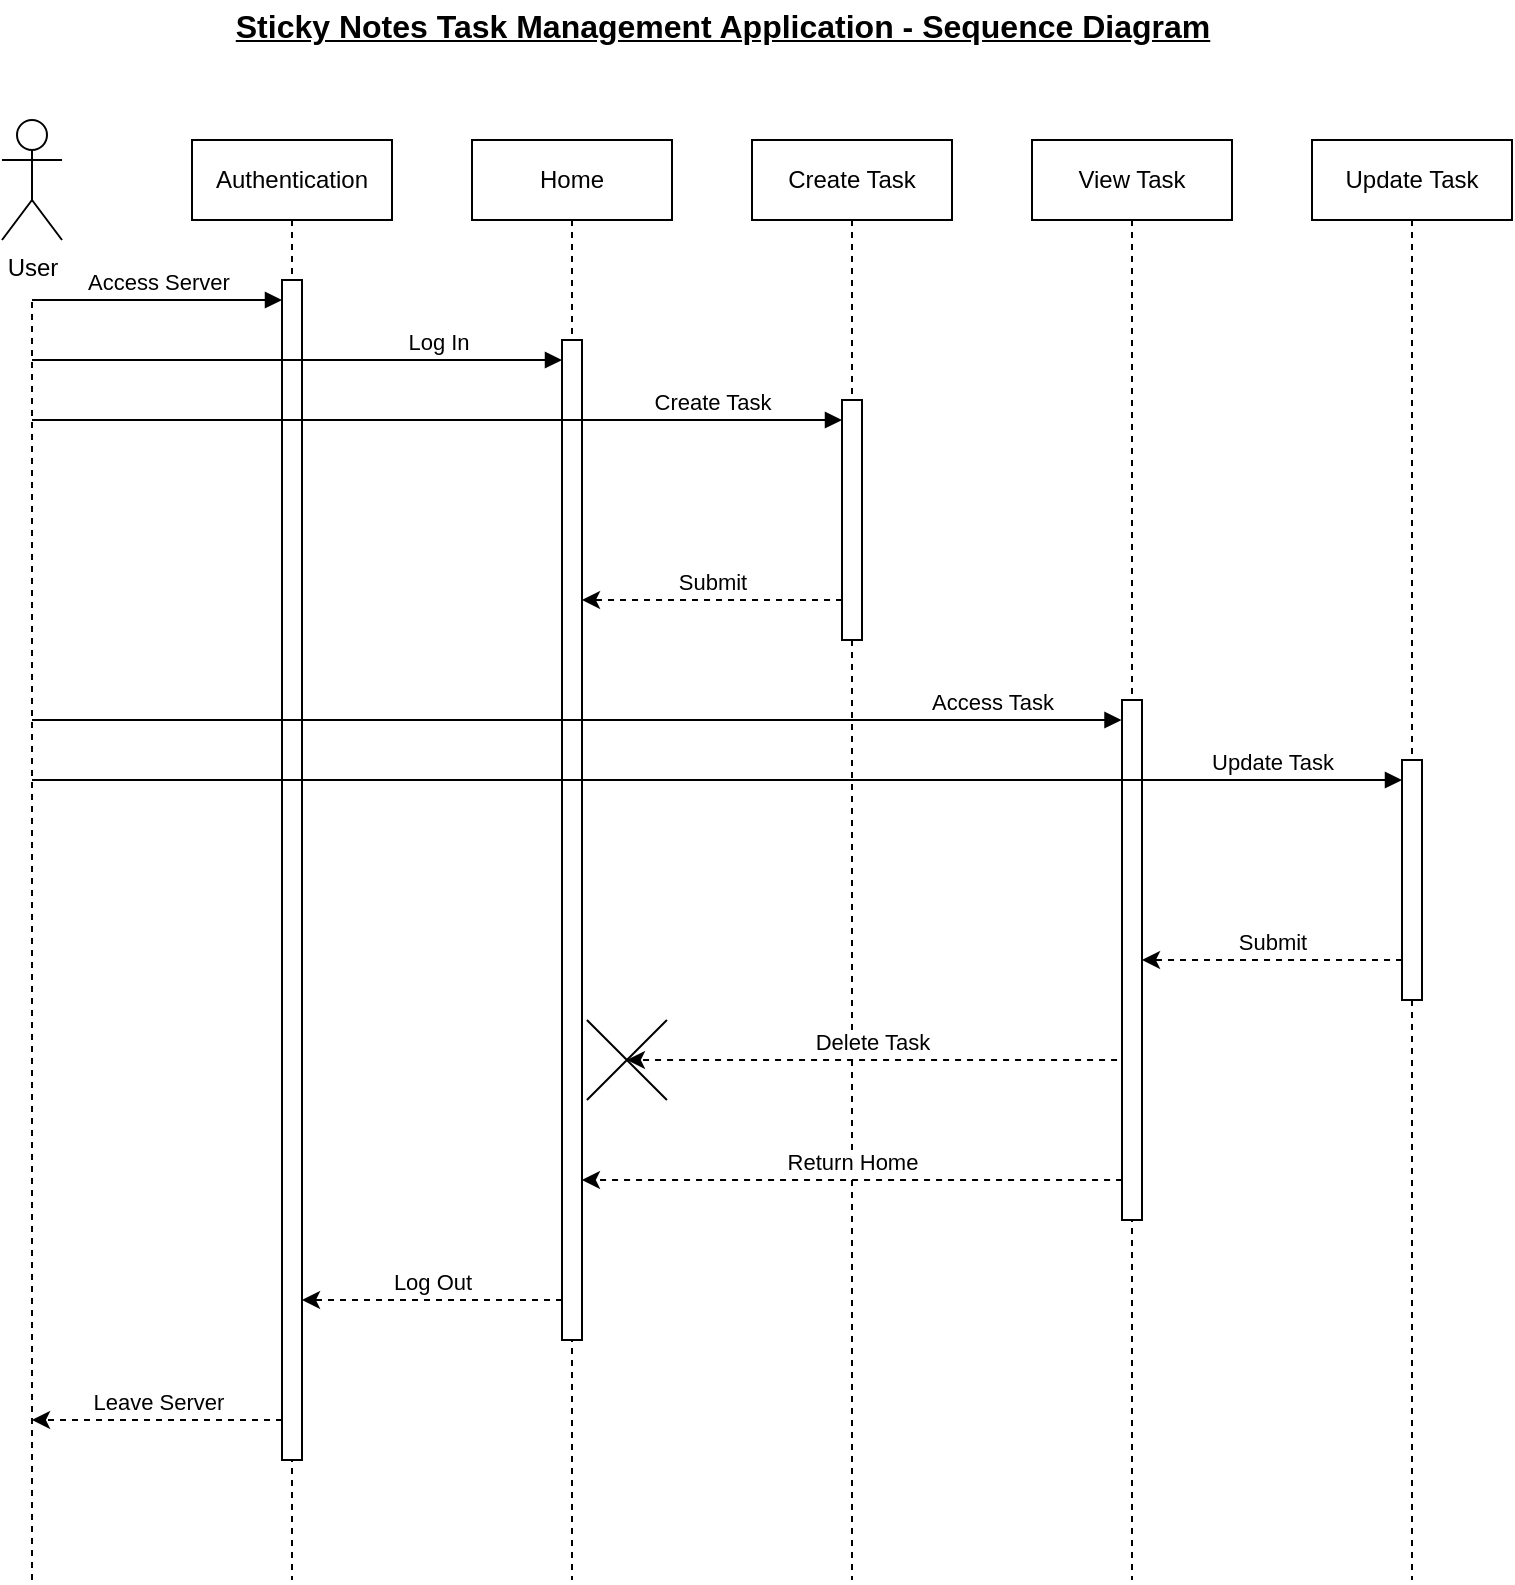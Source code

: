 <mxfile version="24.5.4" type="device">
  <diagram name="Page-1" id="2YBvvXClWsGukQMizWep">
    <mxGraphModel dx="1137" dy="586" grid="1" gridSize="10" guides="1" tooltips="1" connect="1" arrows="1" fold="1" page="1" pageScale="1" pageWidth="850" pageHeight="1100" math="0" shadow="0">
      <root>
        <mxCell id="0" />
        <mxCell id="1" parent="0" />
        <mxCell id="2o6Xxl8_c5UQjFXMhfke-1" value="Create Task" style="shape=umlLifeline;perimeter=lifelinePerimeter;whiteSpace=wrap;html=1;container=0;dropTarget=0;collapsible=0;recursiveResize=0;outlineConnect=0;portConstraint=eastwest;newEdgeStyle={&quot;edgeStyle&quot;:&quot;elbowEdgeStyle&quot;,&quot;elbow&quot;:&quot;vertical&quot;,&quot;curved&quot;:0,&quot;rounded&quot;:0};" parent="1" vertex="1">
          <mxGeometry x="440" y="120" width="100" height="720" as="geometry" />
        </mxCell>
        <mxCell id="aM9ryv3xv72pqoxQDRHE-1" value="Authentication" style="shape=umlLifeline;perimeter=lifelinePerimeter;whiteSpace=wrap;html=1;container=0;dropTarget=0;collapsible=0;recursiveResize=0;outlineConnect=0;portConstraint=eastwest;newEdgeStyle={&quot;edgeStyle&quot;:&quot;elbowEdgeStyle&quot;,&quot;elbow&quot;:&quot;vertical&quot;,&quot;curved&quot;:0,&quot;rounded&quot;:0};" parent="1" vertex="1">
          <mxGeometry x="160" y="120" width="100" height="720" as="geometry" />
        </mxCell>
        <mxCell id="aM9ryv3xv72pqoxQDRHE-2" value="" style="html=1;points=[];perimeter=orthogonalPerimeter;outlineConnect=0;targetShapes=umlLifeline;portConstraint=eastwest;newEdgeStyle={&quot;edgeStyle&quot;:&quot;elbowEdgeStyle&quot;,&quot;elbow&quot;:&quot;vertical&quot;,&quot;curved&quot;:0,&quot;rounded&quot;:0};" parent="aM9ryv3xv72pqoxQDRHE-1" vertex="1">
          <mxGeometry x="45" y="70" width="10" height="590" as="geometry" />
        </mxCell>
        <mxCell id="aM9ryv3xv72pqoxQDRHE-5" value="Home" style="shape=umlLifeline;perimeter=lifelinePerimeter;whiteSpace=wrap;html=1;container=0;dropTarget=0;collapsible=0;recursiveResize=0;outlineConnect=0;portConstraint=eastwest;newEdgeStyle={&quot;edgeStyle&quot;:&quot;elbowEdgeStyle&quot;,&quot;elbow&quot;:&quot;vertical&quot;,&quot;curved&quot;:0,&quot;rounded&quot;:0};" parent="1" vertex="1">
          <mxGeometry x="300" y="120" width="100" height="720" as="geometry" />
        </mxCell>
        <mxCell id="aM9ryv3xv72pqoxQDRHE-6" value="" style="html=1;points=[];perimeter=orthogonalPerimeter;outlineConnect=0;targetShapes=umlLifeline;portConstraint=eastwest;newEdgeStyle={&quot;edgeStyle&quot;:&quot;elbowEdgeStyle&quot;,&quot;elbow&quot;:&quot;vertical&quot;,&quot;curved&quot;:0,&quot;rounded&quot;:0};" parent="aM9ryv3xv72pqoxQDRHE-5" vertex="1">
          <mxGeometry x="45" y="100" width="10" height="500" as="geometry" />
        </mxCell>
        <mxCell id="2o6Xxl8_c5UQjFXMhfke-2" value="" style="html=1;points=[];perimeter=orthogonalPerimeter;outlineConnect=0;targetShapes=umlLifeline;portConstraint=eastwest;newEdgeStyle={&quot;edgeStyle&quot;:&quot;elbowEdgeStyle&quot;,&quot;elbow&quot;:&quot;vertical&quot;,&quot;curved&quot;:0,&quot;rounded&quot;:0};" parent="aM9ryv3xv72pqoxQDRHE-5" vertex="1">
          <mxGeometry x="185" y="130" width="10" height="120" as="geometry" />
        </mxCell>
        <mxCell id="aM9ryv3xv72pqoxQDRHE-7" value="Access Server" style="html=1;verticalAlign=bottom;endArrow=block;edgeStyle=elbowEdgeStyle;elbow=vertical;curved=0;rounded=0;" parent="1" target="aM9ryv3xv72pqoxQDRHE-2" edge="1">
          <mxGeometry relative="1" as="geometry">
            <mxPoint x="80" y="200" as="sourcePoint" />
            <Array as="points">
              <mxPoint x="155" y="200" />
            </Array>
            <mxPoint x="200" y="200" as="targetPoint" />
          </mxGeometry>
        </mxCell>
        <mxCell id="2o6Xxl8_c5UQjFXMhfke-11" value="Log In" style="html=1;verticalAlign=bottom;endArrow=block;edgeStyle=elbowEdgeStyle;elbow=vertical;curved=0;rounded=0;" parent="1" edge="1">
          <mxGeometry x="0.527" relative="1" as="geometry">
            <mxPoint x="80" y="230" as="sourcePoint" />
            <Array as="points">
              <mxPoint x="300" y="230" />
            </Array>
            <mxPoint x="345" y="230" as="targetPoint" />
            <mxPoint as="offset" />
          </mxGeometry>
        </mxCell>
        <mxCell id="2o6Xxl8_c5UQjFXMhfke-26" value="" style="html=1;verticalAlign=bottom;endArrow=block;edgeStyle=elbowEdgeStyle;elbow=vertical;curved=0;rounded=0;" parent="1" edge="1">
          <mxGeometry relative="1" as="geometry">
            <mxPoint x="215" y="310" as="sourcePoint" />
            <Array as="points" />
            <mxPoint x="215" y="310" as="targetPoint" />
          </mxGeometry>
        </mxCell>
        <mxCell id="2o6Xxl8_c5UQjFXMhfke-36" value="Log Out" style="endArrow=classic;html=1;rounded=0;verticalAlign=bottom;dashed=1;" parent="1" edge="1">
          <mxGeometry width="50" height="50" relative="1" as="geometry">
            <mxPoint x="345" y="700" as="sourcePoint" />
            <mxPoint x="215" y="700" as="targetPoint" />
            <mxPoint as="offset" />
          </mxGeometry>
        </mxCell>
        <mxCell id="2o6Xxl8_c5UQjFXMhfke-53" value="Leave Server" style="endArrow=classic;html=1;rounded=0;verticalAlign=bottom;dashed=1;" parent="1" edge="1">
          <mxGeometry width="50" height="50" relative="1" as="geometry">
            <mxPoint x="205" y="760" as="sourcePoint" />
            <mxPoint x="80" y="760" as="targetPoint" />
            <mxPoint as="offset" />
          </mxGeometry>
        </mxCell>
        <mxCell id="2o6Xxl8_c5UQjFXMhfke-54" value="User" style="shape=umlActor;verticalLabelPosition=bottom;verticalAlign=top;html=1;" parent="1" vertex="1">
          <mxGeometry x="65" y="110" width="30" height="60" as="geometry" />
        </mxCell>
        <mxCell id="2o6Xxl8_c5UQjFXMhfke-55" value="Sticky Notes Task Management Application - Sequence Diagram" style="text;align=center;fontStyle=5;verticalAlign=middle;spacingLeft=3;spacingRight=3;strokeColor=none;rotatable=0;points=[[0,0.5],[1,0.5]];portConstraint=eastwest;html=1;fontSize=16;" parent="1" vertex="1">
          <mxGeometry x="180" y="50" width="490" height="26" as="geometry" />
        </mxCell>
        <mxCell id="9y-IcUezVcp35G_ncE1K-1" value="View Task" style="shape=umlLifeline;perimeter=lifelinePerimeter;whiteSpace=wrap;html=1;container=0;dropTarget=0;collapsible=0;recursiveResize=0;outlineConnect=0;portConstraint=eastwest;newEdgeStyle={&quot;edgeStyle&quot;:&quot;elbowEdgeStyle&quot;,&quot;elbow&quot;:&quot;vertical&quot;,&quot;curved&quot;:0,&quot;rounded&quot;:0};" parent="1" vertex="1">
          <mxGeometry x="580" y="120" width="100" height="720" as="geometry" />
        </mxCell>
        <mxCell id="9y-IcUezVcp35G_ncE1K-2" value="" style="html=1;points=[];perimeter=orthogonalPerimeter;outlineConnect=0;targetShapes=umlLifeline;portConstraint=eastwest;newEdgeStyle={&quot;edgeStyle&quot;:&quot;elbowEdgeStyle&quot;,&quot;elbow&quot;:&quot;vertical&quot;,&quot;curved&quot;:0,&quot;rounded&quot;:0};" parent="9y-IcUezVcp35G_ncE1K-1" vertex="1">
          <mxGeometry x="45" y="280" width="10" height="260" as="geometry" />
        </mxCell>
        <mxCell id="9y-IcUezVcp35G_ncE1K-3" value="Create Task" style="html=1;verticalAlign=bottom;endArrow=block;edgeStyle=elbowEdgeStyle;elbow=vertical;curved=0;rounded=0;" parent="1" target="2o6Xxl8_c5UQjFXMhfke-2" edge="1">
          <mxGeometry x="0.679" relative="1" as="geometry">
            <mxPoint x="80" y="260" as="sourcePoint" />
            <Array as="points">
              <mxPoint x="345" y="260" />
            </Array>
            <mxPoint x="480" y="260" as="targetPoint" />
            <mxPoint as="offset" />
          </mxGeometry>
        </mxCell>
        <mxCell id="9y-IcUezVcp35G_ncE1K-5" value="Delete Task" style="endArrow=classic;html=1;rounded=0;verticalAlign=bottom;dashed=1;" parent="1" edge="1">
          <mxGeometry width="50" height="50" relative="1" as="geometry">
            <mxPoint x="622.53" y="580" as="sourcePoint" />
            <mxPoint x="377.46" y="580" as="targetPoint" />
            <mxPoint as="offset" />
          </mxGeometry>
        </mxCell>
        <mxCell id="9y-IcUezVcp35G_ncE1K-8" value="Access Task" style="html=1;verticalAlign=bottom;endArrow=block;edgeStyle=elbowEdgeStyle;elbow=vertical;curved=0;rounded=0;" parent="1" edge="1">
          <mxGeometry x="0.762" relative="1" as="geometry">
            <mxPoint x="80" y="410" as="sourcePoint" />
            <Array as="points">
              <mxPoint x="345.25" y="410" />
            </Array>
            <mxPoint x="624.75" y="410" as="targetPoint" />
            <mxPoint as="offset" />
          </mxGeometry>
        </mxCell>
        <mxCell id="9y-IcUezVcp35G_ncE1K-11" value="Update Task" style="shape=umlLifeline;perimeter=lifelinePerimeter;whiteSpace=wrap;html=1;container=0;dropTarget=0;collapsible=0;recursiveResize=0;outlineConnect=0;portConstraint=eastwest;newEdgeStyle={&quot;edgeStyle&quot;:&quot;elbowEdgeStyle&quot;,&quot;elbow&quot;:&quot;vertical&quot;,&quot;curved&quot;:0,&quot;rounded&quot;:0};" parent="1" vertex="1">
          <mxGeometry x="720" y="120" width="100" height="720" as="geometry" />
        </mxCell>
        <mxCell id="9y-IcUezVcp35G_ncE1K-12" value="" style="html=1;points=[];perimeter=orthogonalPerimeter;outlineConnect=0;targetShapes=umlLifeline;portConstraint=eastwest;newEdgeStyle={&quot;edgeStyle&quot;:&quot;elbowEdgeStyle&quot;,&quot;elbow&quot;:&quot;vertical&quot;,&quot;curved&quot;:0,&quot;rounded&quot;:0};" parent="9y-IcUezVcp35G_ncE1K-11" vertex="1">
          <mxGeometry x="45" y="310" width="10" height="120" as="geometry" />
        </mxCell>
        <mxCell id="9y-IcUezVcp35G_ncE1K-13" value="" style="shape=mxgraph.sysml.x;" parent="1" vertex="1">
          <mxGeometry x="357.46" y="560" width="40" height="40" as="geometry" />
        </mxCell>
        <mxCell id="9y-IcUezVcp35G_ncE1K-4" value="Submit" style="endArrow=classic;html=1;rounded=0;verticalAlign=bottom;dashed=1;" parent="1" edge="1">
          <mxGeometry width="50" height="50" relative="1" as="geometry">
            <mxPoint x="485.0" y="350" as="sourcePoint" />
            <mxPoint x="355.0" y="350" as="targetPoint" />
            <mxPoint as="offset" />
          </mxGeometry>
        </mxCell>
        <mxCell id="9y-IcUezVcp35G_ncE1K-15" value="Update Task" style="html=1;verticalAlign=bottom;endArrow=block;edgeStyle=elbowEdgeStyle;elbow=vertical;curved=0;rounded=0;" parent="1" target="9y-IcUezVcp35G_ncE1K-12" edge="1">
          <mxGeometry x="0.81" relative="1" as="geometry">
            <mxPoint x="80" y="440" as="sourcePoint" />
            <Array as="points">
              <mxPoint x="640" y="440" />
            </Array>
            <mxPoint x="760" y="440" as="targetPoint" />
            <mxPoint as="offset" />
          </mxGeometry>
        </mxCell>
        <mxCell id="9y-IcUezVcp35G_ncE1K-16" value="Submit" style="endArrow=classic;html=1;rounded=0;verticalAlign=bottom;dashed=1;" parent="1" edge="1">
          <mxGeometry width="50" height="50" relative="1" as="geometry">
            <mxPoint x="765.0" y="530" as="sourcePoint" />
            <mxPoint x="635.0" y="530" as="targetPoint" />
            <mxPoint as="offset" />
          </mxGeometry>
        </mxCell>
        <mxCell id="9y-IcUezVcp35G_ncE1K-17" value="Return Home" style="endArrow=classic;html=1;rounded=0;verticalAlign=bottom;dashed=1;" parent="1" edge="1">
          <mxGeometry width="50" height="50" relative="1" as="geometry">
            <mxPoint x="625.03" y="640" as="sourcePoint" />
            <mxPoint x="354.96" y="640" as="targetPoint" />
            <mxPoint as="offset" />
          </mxGeometry>
        </mxCell>
        <mxCell id="hOXXGqXk5fSfZkC_ILEC-4" value="" style="endArrow=none;dashed=1;html=1;rounded=0;" edge="1" parent="1">
          <mxGeometry width="50" height="50" relative="1" as="geometry">
            <mxPoint x="80" y="840" as="sourcePoint" />
            <mxPoint x="80" y="200" as="targetPoint" />
          </mxGeometry>
        </mxCell>
      </root>
    </mxGraphModel>
  </diagram>
</mxfile>
